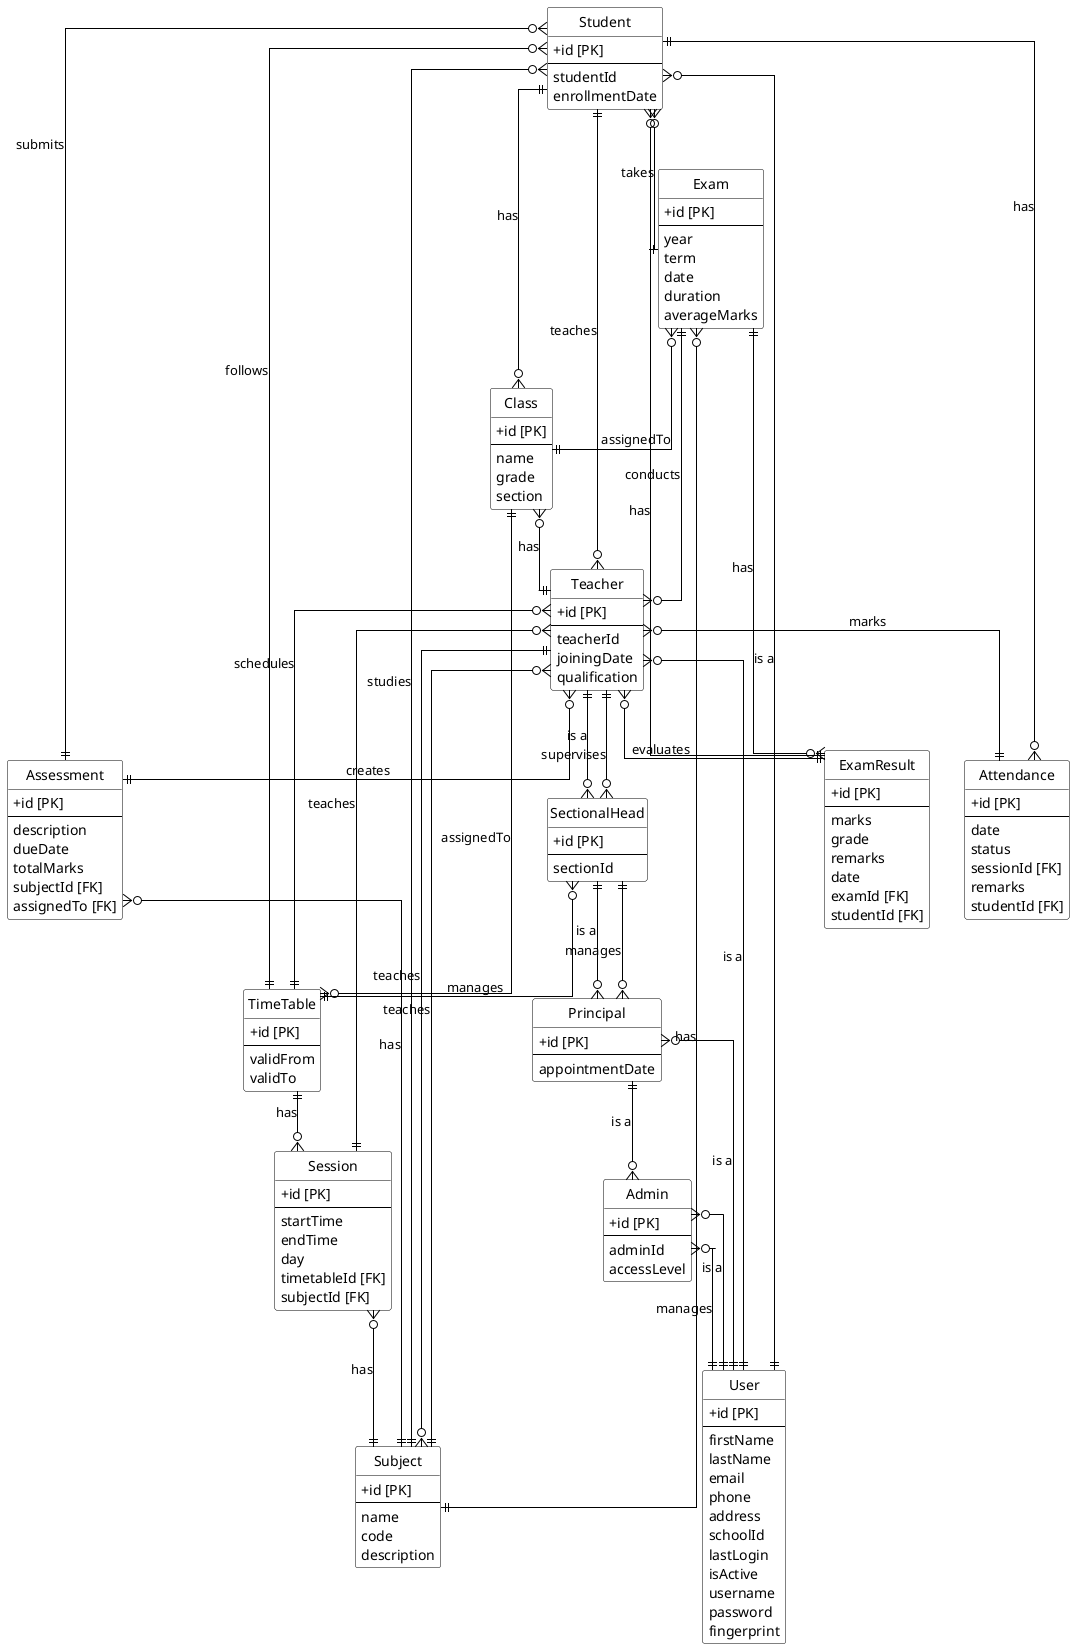 @startuml School Management System - ER Diagram

' Layout settings
skinparam Linetype ortho
skinparam classAttributeIconSize 0
hide circle

' Style settings
skinparam class {
    color black
    BackgroundColor white
    BorderColor black
    ArrowColor black
}

' Entities (Tables)
entity Subject {
    + id [PK]
    --
    name
    code
    description
}

entity User {
    + id [PK]
    --
    firstName
    lastName
    email
    phone
    address
    schoolId
    lastLogin
    isActive
    username
    password
    fingerprint
}

entity Student {
    + id [PK]
    --
    studentId
    enrollmentDate
}

entity Teacher {
    + id [PK]
    --
    teacherId
    joiningDate
    qualification
}

entity SectionalHead {
    + id [PK]
    --
    sectionId
}

entity Principal {
    + id [PK]
    --
    appointmentDate
}

entity Admin {
    + id [PK]
    --
    adminId
    accessLevel
}

entity Class {
    + id [PK]
    --
    name
    grade
    section
}

entity Assessment {
    + id [PK]
    --
    description
    dueDate
    totalMarks
    subjectId [FK]
    assignedTo [FK]
}

entity Exam {
    + id [PK]
    --
    year
    term
    date
    duration
    averageMarks
}

entity ExamResult {
    + id [PK]
    --
    marks
    grade
    remarks
    date
    examId [FK]
    studentId [FK]
}

entity TimeTable {
    + id [PK]
    --
    validFrom
    validTo
}

entity Session {
    + id [PK]
    --
    startTime
    endTime
    day
    timetableId [FK]
    subjectId [FK]
}

entity Attendance {
    + id [PK]
    --
    date
    status
    sessionId [FK]
    remarks
    studentId [FK]
}

' Relationships
User ||--o{ Student : "is a"
User ||--o{ Teacher : "is a"
User ||--o{ Principal : "is a"
User ||--o{ Admin : "is a"
Teacher ||--o{ SectionalHead : "is a"
SectionalHead ||--o{ Principal : "is a"
Principal ||--o{ Admin : "is a"

Student ||--o{ Attendance : "has"
Teacher ||--o{ Subject : "teaches"
TimeTable ||--o{ Session : "has"
Exam ||--o{ ExamResult : "has"

Session }o--|| Subject : "has"
Assessment }o--|| Subject : "has"
Exam }o--|| Subject : "has"
Student }o--|| Subject : "studies"
Student }o--|| ExamResult : "has"
Teacher }o--|| Subject : "teaches"
Teacher }o--|| ExamResult : "evaluates"
Teacher }o--|| Attendance : "marks"
Class }o--|| Teacher : "has"
Class }o--|| Student : "has"

Student }o--|| Assessment : "submits"
Student }o--|| Exam : "takes"
Student }o--|| TimeTable : "follows"
Teacher }o--|| Student : "teaches"
Teacher }o--|| TimeTable : "schedules"
Teacher }o--|| Assessment : "creates"
Teacher }o--|| Session : "teaches"
Teacher }o--|| Exam : "conducts"
SectionalHead }o--|| Teacher : "supervises"
SectionalHead }o--|| TimeTable : "manages"
Principal }o--|| SectionalHead : "manages"
Admin }o--|| User : "manages"
Exam }o--|| Class : "assignedTo"
TimeTable }o--|| Class : "assignedTo"

@enduml